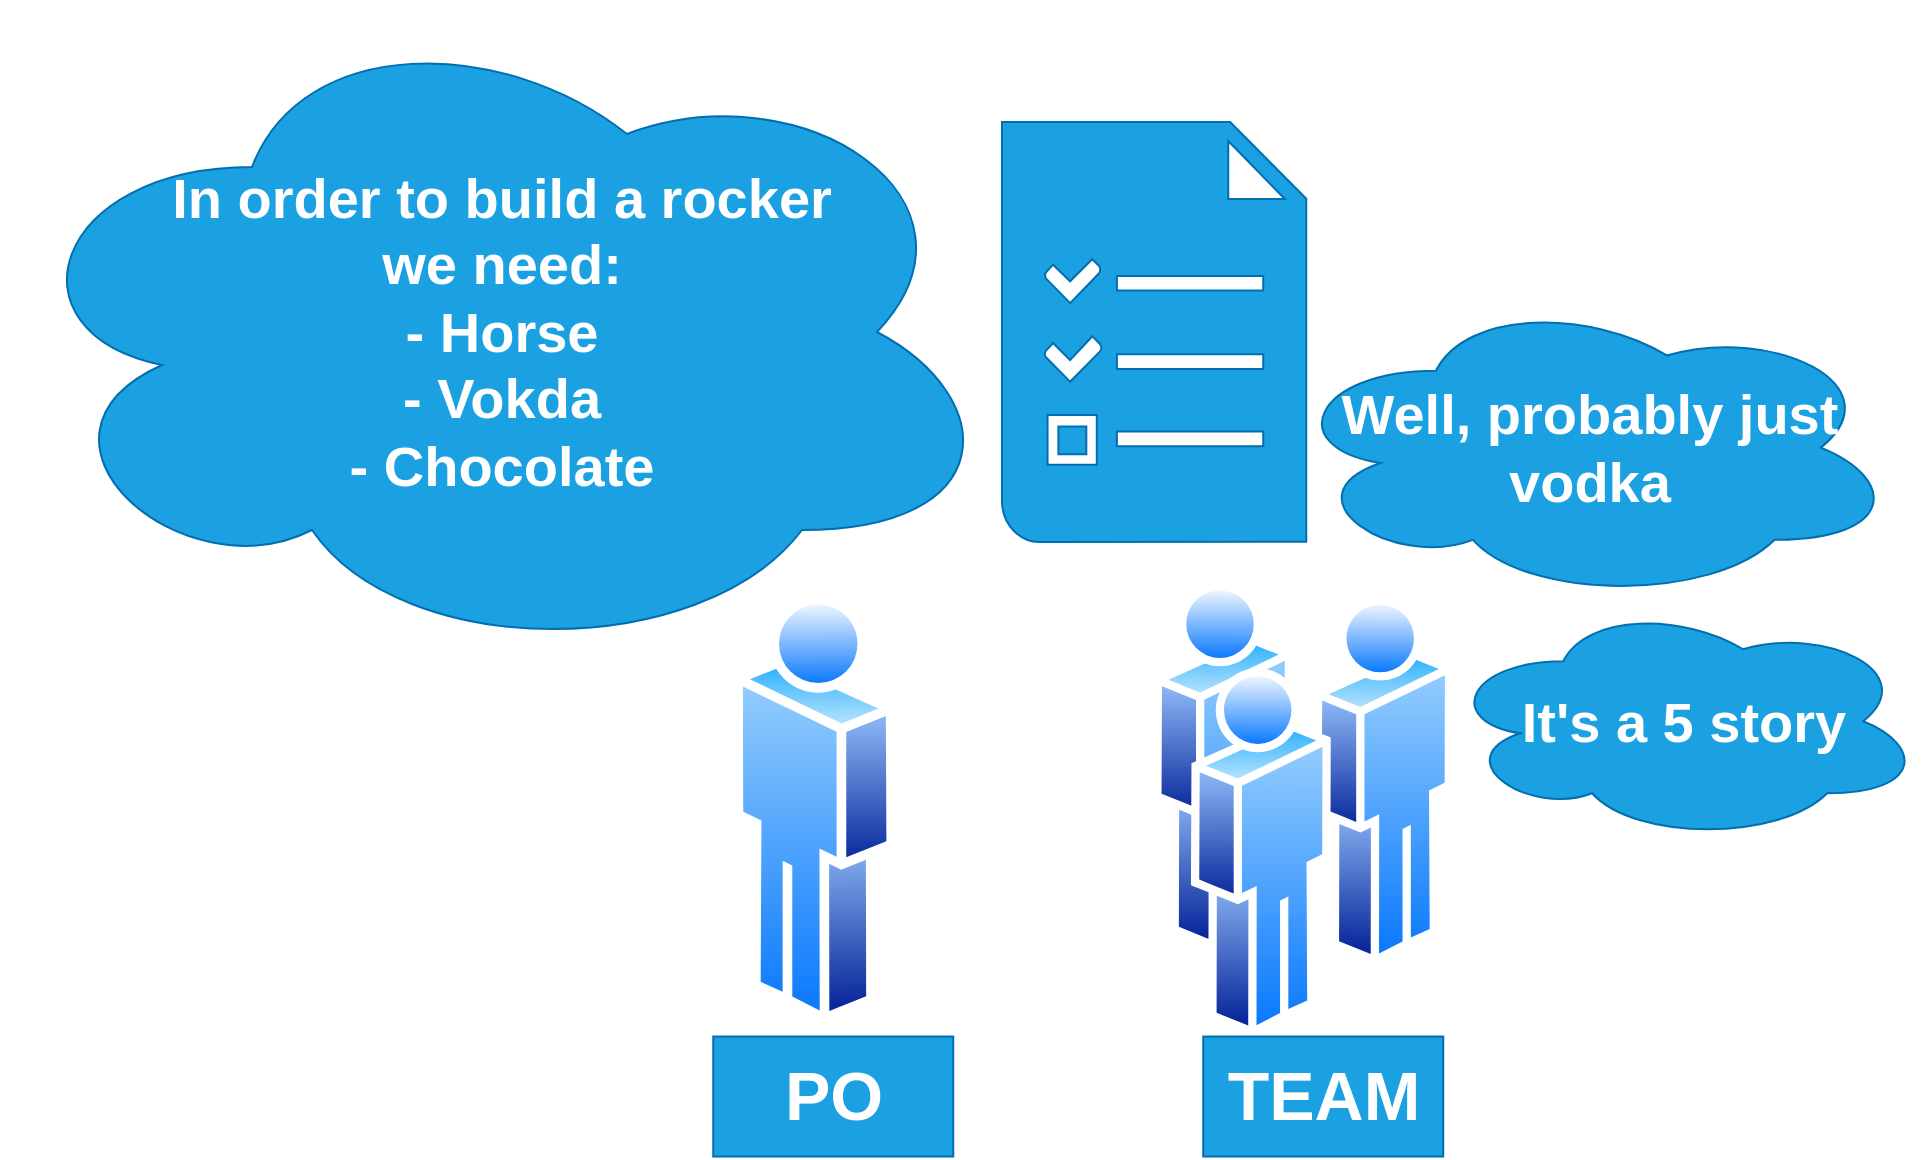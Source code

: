 <mxfile version="20.3.0" type="device"><diagram id="U1wsS4tHhJqUItrvk2-G" name="Page-1"><mxGraphModel dx="2912" dy="1217" grid="1" gridSize="10" guides="1" tooltips="1" connect="1" arrows="1" fold="1" page="1" pageScale="1" pageWidth="850" pageHeight="1100" math="0" shadow="0"><root><mxCell id="0"/><mxCell id="1" parent="0"/><mxCell id="gctlm7JTC6EyWajKSOTs-1" value="" style="aspect=fixed;perimeter=ellipsePerimeter;html=1;align=center;shadow=0;dashed=0;spacingTop=3;image;image=img/lib/active_directory/users.svg;imageBorder=none;direction=east;flipH=1;" parent="1" vertex="1"><mxGeometry x="495.62" y="540" width="150" height="227.27" as="geometry"/></mxCell><mxCell id="gctlm7JTC6EyWajKSOTs-3" value="" style="shadow=0;dashed=0;html=1;strokeColor=#006EAF;fillColor=#1ba1e2;labelPosition=center;verticalLabelPosition=bottom;verticalAlign=top;align=center;outlineConnect=0;shape=mxgraph.veeam.tasks;fontColor=#ffffff;" parent="1" vertex="1"><mxGeometry x="420" y="310" width="152.13" height="210" as="geometry"/></mxCell><mxCell id="gctlm7JTC6EyWajKSOTs-5" value="&lt;span style=&quot;font-size: 28px;&quot;&gt;&lt;b&gt;In order to build a rocker &lt;br&gt;we need:&lt;br&gt;- Horse&lt;br&gt;- Vokda&lt;br&gt;- Chocolate&lt;br&gt;&lt;/b&gt;&lt;/span&gt;" style="ellipse;shape=cloud;whiteSpace=wrap;html=1;fillColor=#1ba1e2;strokeColor=#006EAF;fontColor=#ffffff;" parent="1" vertex="1"><mxGeometry x="-80" y="250" width="500" height="330" as="geometry"/></mxCell><mxCell id="Py6qexLwe_z4XVSWlSqv-1" value="" style="aspect=fixed;perimeter=ellipsePerimeter;html=1;align=center;shadow=0;dashed=0;spacingTop=3;image;image=img/lib/active_directory/user.svg;" parent="1" vertex="1"><mxGeometry x="285.62" y="543.63" width="81.4" height="220" as="geometry"/></mxCell><mxCell id="Py6qexLwe_z4XVSWlSqv-5" value="PO" style="rounded=0;whiteSpace=wrap;html=1;fillColor=#1ba1e2;fontColor=#ffffff;strokeColor=#006EAF;fontSize=34;fontStyle=1" parent="1" vertex="1"><mxGeometry x="275.62" y="767.27" width="120" height="60" as="geometry"/></mxCell><mxCell id="Py6qexLwe_z4XVSWlSqv-6" value="TEAM" style="rounded=0;whiteSpace=wrap;html=1;fillColor=#1ba1e2;fontColor=#ffffff;strokeColor=#006EAF;fontSize=34;fontStyle=1" parent="1" vertex="1"><mxGeometry x="520.62" y="767.27" width="120" height="60" as="geometry"/></mxCell><mxCell id="Py6qexLwe_z4XVSWlSqv-7" value="&lt;span style=&quot;font-size: 28px;&quot;&gt;&lt;b&gt;Well, probably just vodka&lt;/b&gt;&lt;/span&gt;" style="ellipse;shape=cloud;whiteSpace=wrap;html=1;fillColor=#1ba1e2;strokeColor=#006EAF;fontColor=#ffffff;" parent="1" vertex="1"><mxGeometry x="560" y="396" width="307.87" height="153.63" as="geometry"/></mxCell><mxCell id="CceB1q0FgPD1-LASrrG8-1" value="&lt;span style=&quot;font-size: 28px;&quot;&gt;&lt;b&gt;It's a 5 story&lt;/b&gt;&lt;/span&gt;" style="ellipse;shape=cloud;whiteSpace=wrap;html=1;fillColor=#1ba1e2;strokeColor=#006EAF;fontColor=#ffffff;" vertex="1" parent="1"><mxGeometry x="640.62" y="549.63" width="240" height="120" as="geometry"/></mxCell></root></mxGraphModel></diagram></mxfile>